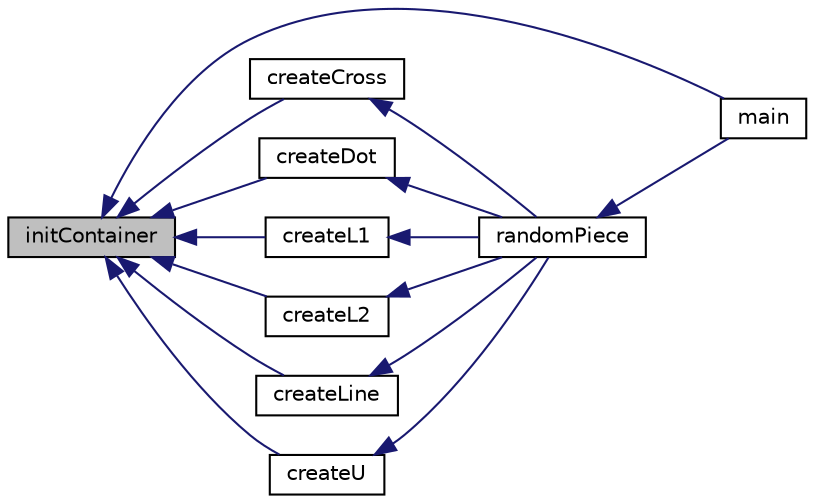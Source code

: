 digraph "initContainer"
{
  edge [fontname="Helvetica",fontsize="10",labelfontname="Helvetica",labelfontsize="10"];
  node [fontname="Helvetica",fontsize="10",shape=record];
  rankdir="LR";
  Node36 [label="initContainer",height=0.2,width=0.4,color="black", fillcolor="grey75", style="filled", fontcolor="black"];
  Node36 -> Node37 [dir="back",color="midnightblue",fontsize="10",style="solid",fontname="Helvetica"];
  Node37 [label="createCross",height=0.2,width=0.4,color="black", fillcolor="white", style="filled",URL="$head_8h.html#a6fe2743b89336db44793a23f4271b75a"];
  Node37 -> Node38 [dir="back",color="midnightblue",fontsize="10",style="solid",fontname="Helvetica"];
  Node38 [label="randomPiece",height=0.2,width=0.4,color="black", fillcolor="white", style="filled",URL="$head_8h.html#aae1449e449d2f69b52594cccb1dc1e42"];
  Node38 -> Node39 [dir="back",color="midnightblue",fontsize="10",style="solid",fontname="Helvetica"];
  Node39 [label="main",height=0.2,width=0.4,color="black", fillcolor="white", style="filled",URL="$main_8c.html#abf9e6b7e6f15df4b525a2e7705ba3089"];
  Node36 -> Node40 [dir="back",color="midnightblue",fontsize="10",style="solid",fontname="Helvetica"];
  Node40 [label="createDot",height=0.2,width=0.4,color="black", fillcolor="white", style="filled",URL="$head_8h.html#a8a2fed74e961c8603aaaacd3ec243111"];
  Node40 -> Node38 [dir="back",color="midnightblue",fontsize="10",style="solid",fontname="Helvetica"];
  Node36 -> Node41 [dir="back",color="midnightblue",fontsize="10",style="solid",fontname="Helvetica"];
  Node41 [label="createL1",height=0.2,width=0.4,color="black", fillcolor="white", style="filled",URL="$head_8h.html#a7d1d76e4670bb877ca26b4e79db69927"];
  Node41 -> Node38 [dir="back",color="midnightblue",fontsize="10",style="solid",fontname="Helvetica"];
  Node36 -> Node42 [dir="back",color="midnightblue",fontsize="10",style="solid",fontname="Helvetica"];
  Node42 [label="createL2",height=0.2,width=0.4,color="black", fillcolor="white", style="filled",URL="$head_8h.html#a4a33c04f7b6aa23f5c9b912bf9c269d7"];
  Node42 -> Node38 [dir="back",color="midnightblue",fontsize="10",style="solid",fontname="Helvetica"];
  Node36 -> Node43 [dir="back",color="midnightblue",fontsize="10",style="solid",fontname="Helvetica"];
  Node43 [label="createLine",height=0.2,width=0.4,color="black", fillcolor="white", style="filled",URL="$head_8h.html#ab4a57956d1d813e81c375d37dcd9dd83"];
  Node43 -> Node38 [dir="back",color="midnightblue",fontsize="10",style="solid",fontname="Helvetica"];
  Node36 -> Node44 [dir="back",color="midnightblue",fontsize="10",style="solid",fontname="Helvetica"];
  Node44 [label="createU",height=0.2,width=0.4,color="black", fillcolor="white", style="filled",URL="$head_8h.html#acdd60fa36d582876e0c842fadf1816d7"];
  Node44 -> Node38 [dir="back",color="midnightblue",fontsize="10",style="solid",fontname="Helvetica"];
  Node36 -> Node39 [dir="back",color="midnightblue",fontsize="10",style="solid",fontname="Helvetica"];
}
